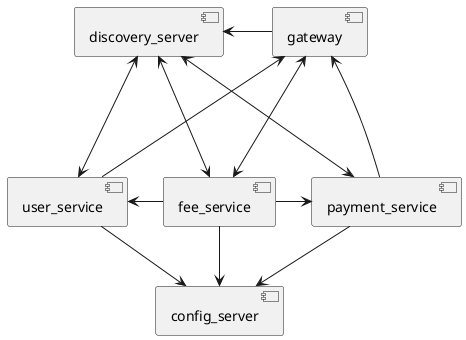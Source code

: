 @startuml

component gateway

component discovery_server

component config_server
component user_service
component fee_service
component payment_service

[fee_service] -l-> [user_service]
[fee_service] -r-> [payment_service]
[fee_service] <-u--> gateway
[payment_service] -u--> gateway
[user_service] -u--> gateway

fee_service <-u-> discovery_server
user_service <-u--> discovery_server
payment_service <-u-> discovery_server
gateway -l-> discovery_server

fee_service -d-> config_server
user_service -d-> config_server
payment_service -d-> config_server
@enduml